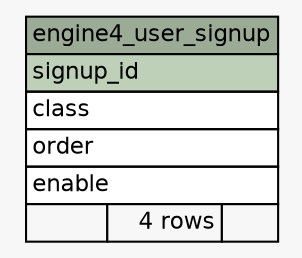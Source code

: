 // dot 2.38.0 on Windows 10 10.0
// SchemaSpy rev 590
digraph "engine4_user_signup" {
  graph [
    rankdir="RL"
    bgcolor="#f7f7f7"
    nodesep="0.18"
    ranksep="0.46"
    fontname="Helvetica"
    fontsize="11"
  ];
  node [
    fontname="Helvetica"
    fontsize="11"
    shape="plaintext"
  ];
  edge [
    arrowsize="0.8"
  ];
  "engine4_user_signup" [
    label=<
    <TABLE BORDER="0" CELLBORDER="1" CELLSPACING="0" BGCOLOR="#ffffff">
      <TR><TD COLSPAN="3" BGCOLOR="#9bab96" ALIGN="CENTER">engine4_user_signup</TD></TR>
      <TR><TD PORT="signup_id" COLSPAN="3" BGCOLOR="#bed1b8" ALIGN="LEFT">signup_id</TD></TR>
      <TR><TD PORT="class" COLSPAN="3" ALIGN="LEFT">class</TD></TR>
      <TR><TD PORT="order" COLSPAN="3" ALIGN="LEFT">order</TD></TR>
      <TR><TD PORT="enable" COLSPAN="3" ALIGN="LEFT">enable</TD></TR>
      <TR><TD ALIGN="LEFT" BGCOLOR="#f7f7f7">  </TD><TD ALIGN="RIGHT" BGCOLOR="#f7f7f7">4 rows</TD><TD ALIGN="RIGHT" BGCOLOR="#f7f7f7">  </TD></TR>
    </TABLE>>
    URL="tables/engine4_user_signup.html"
    tooltip="engine4_user_signup"
  ];
}
